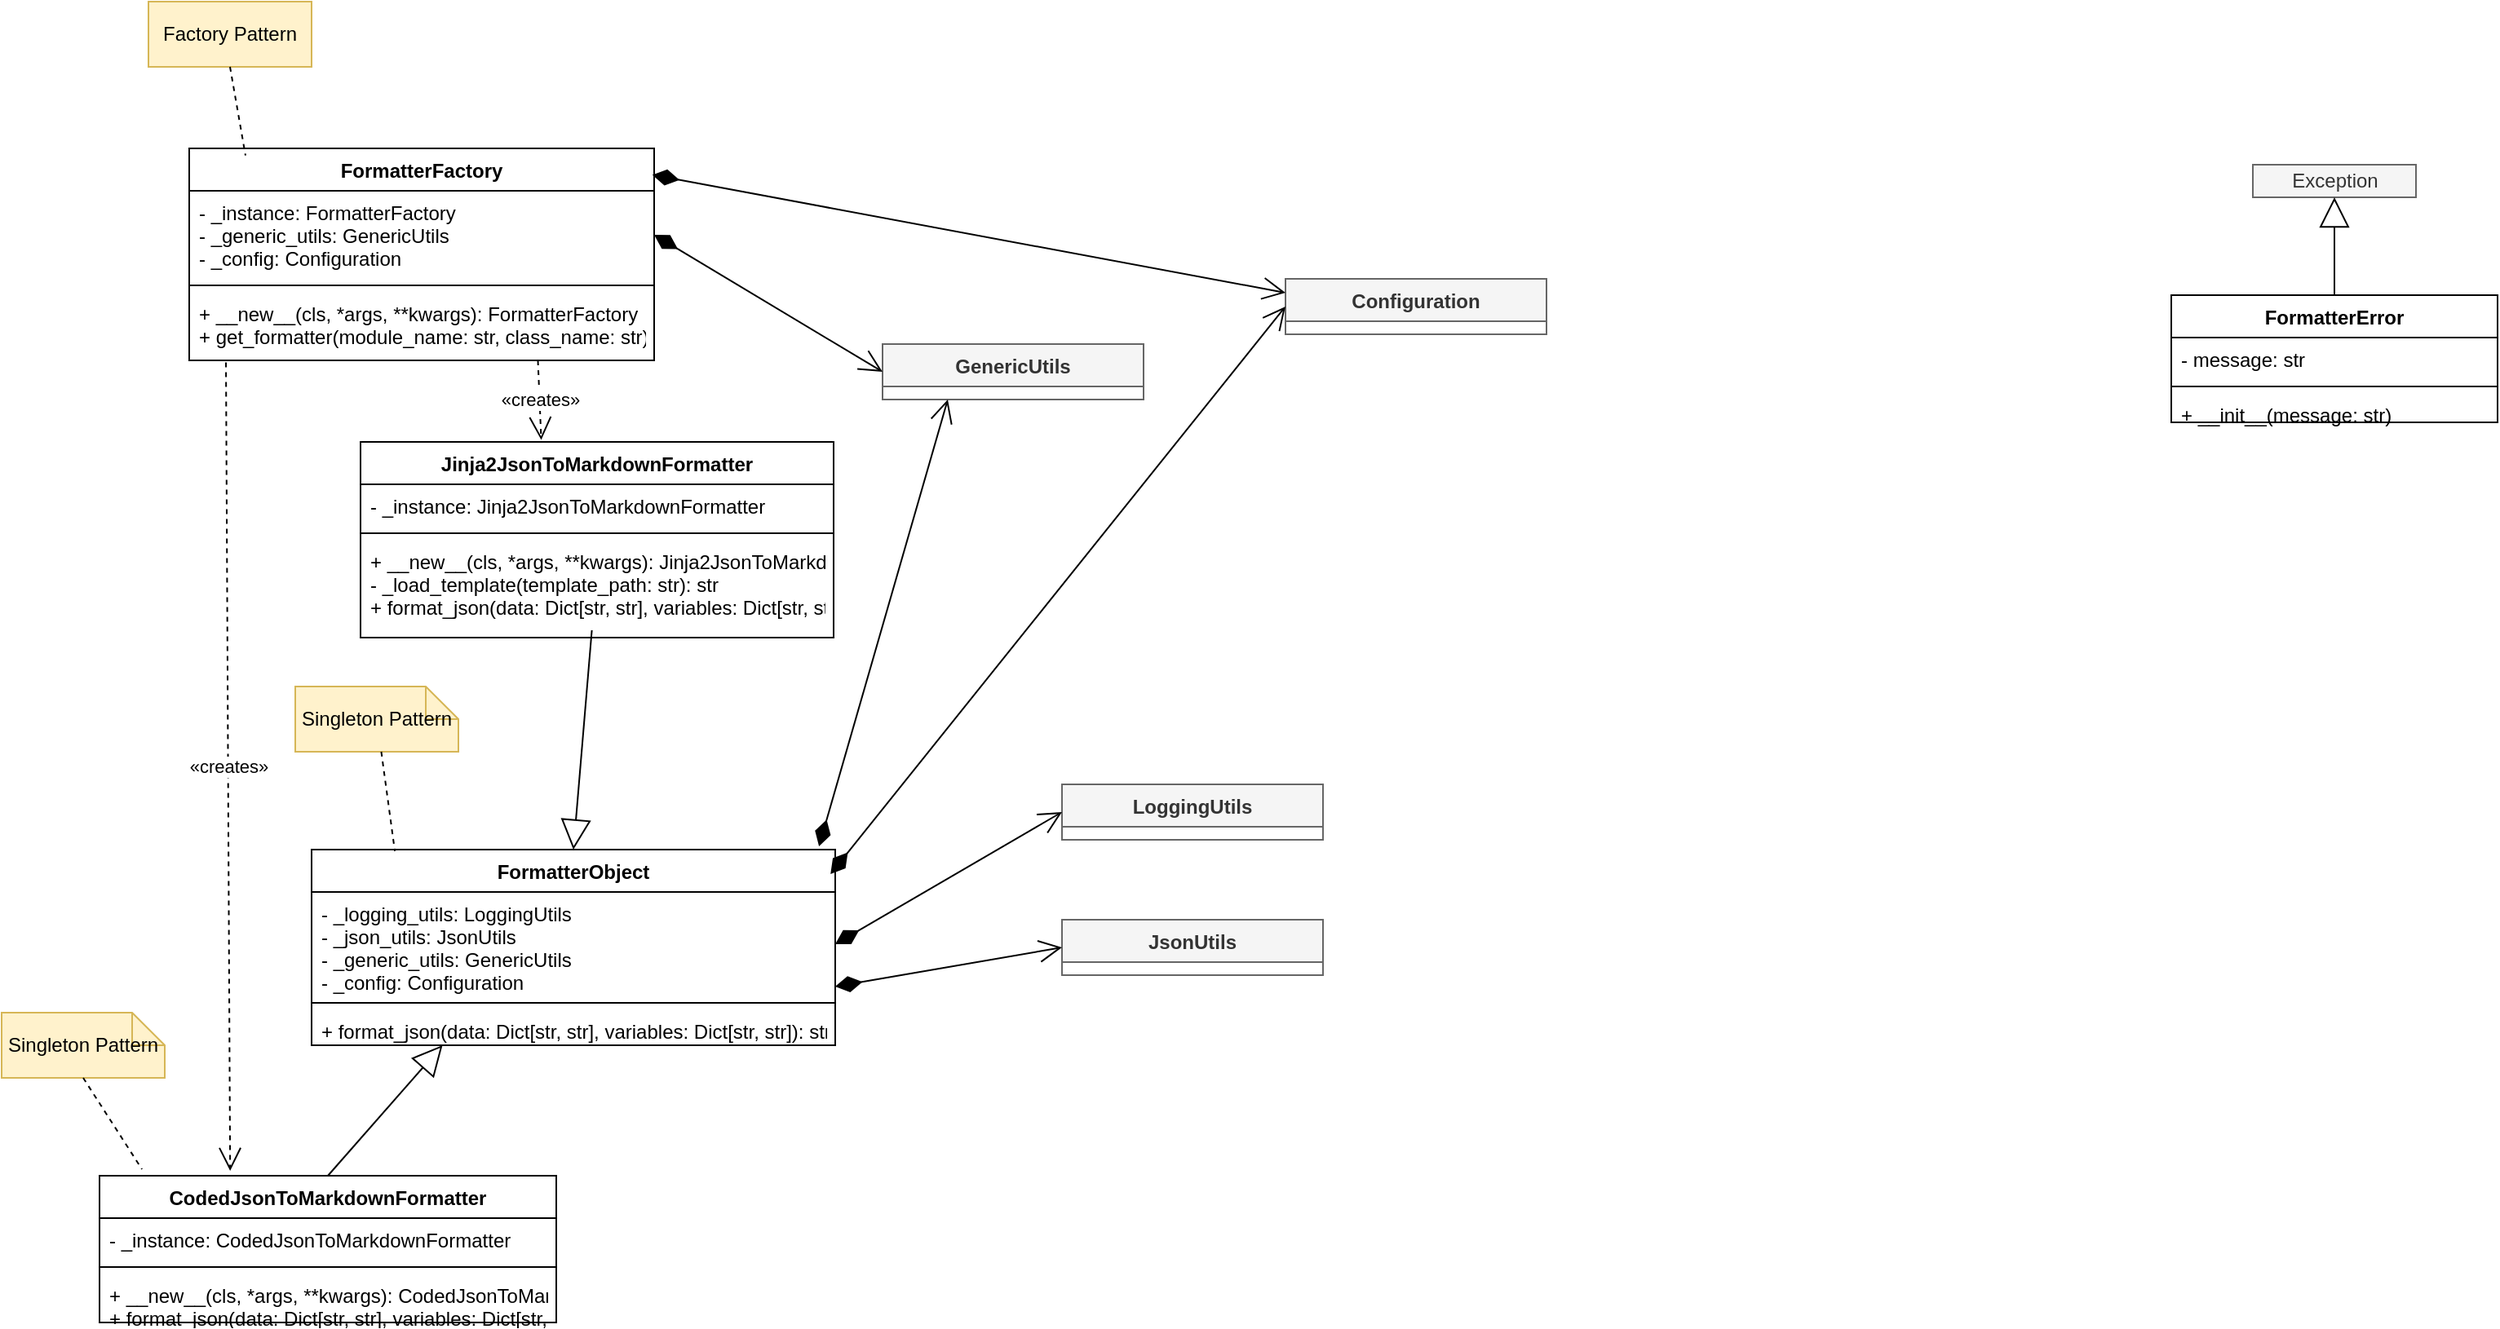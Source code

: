 <mxfile version="26.0.16">
  <diagram id="C5RBs43oDa-KdzZeNtuy" name="Page-1">
    <mxGraphModel dx="909" dy="1912" grid="1" gridSize="10" guides="1" tooltips="1" connect="1" arrows="1" fold="1" page="1" pageScale="1" pageWidth="827" pageHeight="1169" math="0" shadow="0">
      <root>
        <mxCell id="WIyWlLk6GJQsqaUBKTNV-0" />
        <mxCell id="WIyWlLk6GJQsqaUBKTNV-1" parent="WIyWlLk6GJQsqaUBKTNV-0" />
        <mxCell id="Exception" value="Exception" style="html=1;fillColor=#f5f5f5;strokeColor=#666666;fontColor=#333333;" parent="WIyWlLk6GJQsqaUBKTNV-1" vertex="1">
          <mxGeometry x="1420" y="10" width="100" height="20" as="geometry" />
        </mxCell>
        <mxCell id="FormatterError" value="FormatterError" style="swimlane;fontStyle=1;align=center;verticalAlign=top;childLayout=stackLayout;horizontal=1;startSize=26;horizontalStack=0;resizeParent=1;resizeParentMax=0;resizeLast=0;collapsible=1;marginBottom=0;" parent="WIyWlLk6GJQsqaUBKTNV-1" vertex="1">
          <mxGeometry x="1370" y="90" width="200" height="78" as="geometry" />
        </mxCell>
        <mxCell id="FormatterError-attr" value="- message: str" style="text;strokeColor=none;fillColor=none;align=left;verticalAlign=top;spacingLeft=4;spacingRight=4;overflow=hidden;rotatable=0;points=[[0,0.5],[1,0.5]];portConstraint=eastwest;" parent="FormatterError" vertex="1">
          <mxGeometry y="26" width="200" height="26" as="geometry" />
        </mxCell>
        <mxCell id="FormatterError-line" value="" style="line;strokeWidth=1;fillColor=none;align=left;verticalAlign=middle;spacingTop=-1;spacingLeft=3;spacingRight=3;rotatable=0;labelPosition=right;points=[];portConstraint=eastwest;strokeColor=inherit;" parent="FormatterError" vertex="1">
          <mxGeometry y="52" width="200" height="8" as="geometry" />
        </mxCell>
        <mxCell id="FormatterError-method" value="+ __init__(message: str)" style="text;strokeColor=none;fillColor=none;align=left;verticalAlign=top;spacingLeft=4;spacingRight=4;overflow=hidden;rotatable=0;points=[[0,0.5],[1,0.5]];portConstraint=eastwest;" parent="FormatterError" vertex="1">
          <mxGeometry y="60" width="200" height="18" as="geometry" />
        </mxCell>
        <mxCell id="FormatterObject" value="FormatterObject" style="swimlane;fontStyle=1;align=center;verticalAlign=top;childLayout=stackLayout;horizontal=1;startSize=26;horizontalStack=0;resizeParent=1;resizeParentMax=0;resizeLast=0;collapsible=1;marginBottom=0;" parent="WIyWlLk6GJQsqaUBKTNV-1" vertex="1">
          <mxGeometry x="230" y="430" width="321" height="120" as="geometry" />
        </mxCell>
        <mxCell id="FormatterObject-attr" value="- _logging_utils: LoggingUtils&#xa;- _json_utils: JsonUtils&#xa;- _generic_utils: GenericUtils&#xa;- _config: Configuration" style="text;strokeColor=none;fillColor=none;align=left;verticalAlign=top;spacingLeft=4;spacingRight=4;overflow=hidden;rotatable=0;points=[[0,0.5],[1,0.5]];portConstraint=eastwest;" parent="FormatterObject" vertex="1">
          <mxGeometry y="26" width="321" height="64" as="geometry" />
        </mxCell>
        <mxCell id="FormatterObject-line" value="" style="line;strokeWidth=1;fillColor=none;align=left;verticalAlign=middle;spacingTop=-1;spacingLeft=3;spacingRight=3;rotatable=0;labelPosition=right;points=[];portConstraint=eastwest;strokeColor=inherit;" parent="FormatterObject" vertex="1">
          <mxGeometry y="90" width="321" height="8" as="geometry" />
        </mxCell>
        <mxCell id="FormatterObject-method" value="+ format_json(data: Dict[str, str], variables: Dict[str, str]): str" style="text;strokeColor=none;fillColor=none;align=left;verticalAlign=top;spacingLeft=4;spacingRight=4;overflow=hidden;rotatable=0;points=[[0,0.5],[1,0.5]];portConstraint=eastwest;" parent="FormatterObject" vertex="1">
          <mxGeometry y="98" width="321" height="22" as="geometry" />
        </mxCell>
        <mxCell id="FormatterFactory" value="FormatterFactory" style="swimlane;fontStyle=1;align=center;verticalAlign=top;childLayout=stackLayout;horizontal=1;startSize=26;horizontalStack=0;resizeParent=1;resizeParentMax=0;resizeLast=0;collapsible=1;marginBottom=0;" parent="WIyWlLk6GJQsqaUBKTNV-1" vertex="1">
          <mxGeometry x="155" width="285" height="130" as="geometry" />
        </mxCell>
        <mxCell id="FormatterFactory-attr" value="- _instance: FormatterFactory&#xa;- _generic_utils: GenericUtils&#xa;- _config: Configuration" style="text;strokeColor=none;fillColor=none;align=left;verticalAlign=top;spacingLeft=4;spacingRight=4;overflow=hidden;rotatable=0;points=[[0,0.5],[1,0.5]];portConstraint=eastwest;" parent="FormatterFactory" vertex="1">
          <mxGeometry y="26" width="285" height="54" as="geometry" />
        </mxCell>
        <mxCell id="FormatterFactory-line" value="" style="line;strokeWidth=1;fillColor=none;align=left;verticalAlign=middle;spacingTop=-1;spacingLeft=3;spacingRight=3;rotatable=0;labelPosition=right;points=[];portConstraint=eastwest;strokeColor=inherit;" parent="FormatterFactory" vertex="1">
          <mxGeometry y="80" width="285" height="8" as="geometry" />
        </mxCell>
        <mxCell id="FormatterFactory-method" value="+ __new__(cls, *args, **kwargs): FormatterFactory&#xa;+ get_formatter(module_name: str, class_name: str): FormatterObject" style="text;strokeColor=none;fillColor=none;align=left;verticalAlign=top;spacingLeft=4;spacingRight=4;overflow=hidden;rotatable=0;points=[[0,0.5],[1,0.5]];portConstraint=eastwest;" parent="FormatterFactory" vertex="1">
          <mxGeometry y="88" width="285" height="42" as="geometry" />
        </mxCell>
        <mxCell id="CodedJsonToMarkdownFormatter" value="CodedJsonToMarkdownFormatter" style="swimlane;fontStyle=1;align=center;verticalAlign=top;childLayout=stackLayout;horizontal=1;startSize=26;horizontalStack=0;resizeParent=1;resizeParentMax=0;resizeLast=0;collapsible=1;marginBottom=0;" parent="WIyWlLk6GJQsqaUBKTNV-1" vertex="1">
          <mxGeometry x="100" y="630" width="280" height="90" as="geometry" />
        </mxCell>
        <mxCell id="CodedJsonToMarkdownFormatter-attr" value="- _instance: CodedJsonToMarkdownFormatter" style="text;strokeColor=none;fillColor=none;align=left;verticalAlign=top;spacingLeft=4;spacingRight=4;overflow=hidden;rotatable=0;points=[[0,0.5],[1,0.5]];portConstraint=eastwest;" parent="CodedJsonToMarkdownFormatter" vertex="1">
          <mxGeometry y="26" width="280" height="26" as="geometry" />
        </mxCell>
        <mxCell id="CodedJsonToMarkdownFormatter-line" value="" style="line;strokeWidth=1;fillColor=none;align=left;verticalAlign=middle;spacingTop=-1;spacingLeft=3;spacingRight=3;rotatable=0;labelPosition=right;points=[];portConstraint=eastwest;strokeColor=inherit;" parent="CodedJsonToMarkdownFormatter" vertex="1">
          <mxGeometry y="52" width="280" height="8" as="geometry" />
        </mxCell>
        <mxCell id="CodedJsonToMarkdownFormatter-method" value="+ __new__(cls, *args, **kwargs): CodedJsonToMarkdownFormatter&#xa;+ format_json(data: Dict[str, str], variables: Dict[str, str]): str" style="text;strokeColor=none;fillColor=none;align=left;verticalAlign=top;spacingLeft=4;spacingRight=4;overflow=hidden;rotatable=0;points=[[0,0.5],[1,0.5]];portConstraint=eastwest;" parent="CodedJsonToMarkdownFormatter" vertex="1">
          <mxGeometry y="60" width="280" height="30" as="geometry" />
        </mxCell>
        <mxCell id="Jinja2JsonToMarkdownFormatter" value="Jinja2JsonToMarkdownFormatter" style="swimlane;fontStyle=1;align=center;verticalAlign=top;childLayout=stackLayout;horizontal=1;startSize=26;horizontalStack=0;resizeParent=1;resizeParentMax=0;resizeLast=0;collapsible=1;marginBottom=0;" parent="WIyWlLk6GJQsqaUBKTNV-1" vertex="1">
          <mxGeometry x="260" y="180" width="290" height="120" as="geometry" />
        </mxCell>
        <mxCell id="Jinja2JsonToMarkdownFormatter-attr" value="- _instance: Jinja2JsonToMarkdownFormatter" style="text;strokeColor=none;fillColor=none;align=left;verticalAlign=top;spacingLeft=4;spacingRight=4;overflow=hidden;rotatable=0;points=[[0,0.5],[1,0.5]];portConstraint=eastwest;" parent="Jinja2JsonToMarkdownFormatter" vertex="1">
          <mxGeometry y="26" width="290" height="26" as="geometry" />
        </mxCell>
        <mxCell id="Jinja2JsonToMarkdownFormatter-line" value="" style="line;strokeWidth=1;fillColor=none;align=left;verticalAlign=middle;spacingTop=-1;spacingLeft=3;spacingRight=3;rotatable=0;labelPosition=right;points=[];portConstraint=eastwest;strokeColor=inherit;" parent="Jinja2JsonToMarkdownFormatter" vertex="1">
          <mxGeometry y="52" width="290" height="8" as="geometry" />
        </mxCell>
        <mxCell id="Jinja2JsonToMarkdownFormatter-method" value="+ __new__(cls, *args, **kwargs): Jinja2JsonToMarkdownFormatter&#xa;- _load_template(template_path: str): str&#xa;+ format_json(data: Dict[str, str], variables: Dict[str, str]): str" style="text;strokeColor=none;fillColor=none;align=left;verticalAlign=top;spacingLeft=4;spacingRight=4;overflow=hidden;rotatable=0;points=[[0,0.5],[1,0.5]];portConstraint=eastwest;" parent="Jinja2JsonToMarkdownFormatter" vertex="1">
          <mxGeometry y="60" width="290" height="60" as="geometry" />
        </mxCell>
        <mxCell id="Configuration" value="Configuration" style="swimlane;fontStyle=1;align=center;verticalAlign=top;childLayout=stackLayout;horizontal=1;startSize=26;horizontalStack=0;resizeParent=1;resizeParentMax=0;resizeLast=0;collapsible=1;marginBottom=0;fillColor=#f5f5f5;strokeColor=#666666;fontColor=#333333;" parent="WIyWlLk6GJQsqaUBKTNV-1" vertex="1">
          <mxGeometry x="827" y="80" width="160" height="34" as="geometry" />
        </mxCell>
        <mxCell id="LoggingUtils" value="LoggingUtils" style="swimlane;fontStyle=1;align=center;verticalAlign=top;childLayout=stackLayout;horizontal=1;startSize=26;horizontalStack=0;resizeParent=1;resizeParentMax=0;resizeLast=0;collapsible=1;marginBottom=0;fillColor=#f5f5f5;strokeColor=#666666;fontColor=#333333;" parent="WIyWlLk6GJQsqaUBKTNV-1" vertex="1">
          <mxGeometry x="690" y="390" width="160" height="34" as="geometry" />
        </mxCell>
        <mxCell id="JsonUtils" value="JsonUtils" style="swimlane;fontStyle=1;align=center;verticalAlign=top;childLayout=stackLayout;horizontal=1;startSize=26;horizontalStack=0;resizeParent=1;resizeParentMax=0;resizeLast=0;collapsible=1;marginBottom=0;fillColor=#f5f5f5;strokeColor=#666666;fontColor=#333333;" parent="WIyWlLk6GJQsqaUBKTNV-1" vertex="1">
          <mxGeometry x="690" y="473" width="160" height="34" as="geometry" />
        </mxCell>
        <mxCell id="GenericUtils" value="GenericUtils" style="swimlane;fontStyle=1;align=center;verticalAlign=top;childLayout=stackLayout;horizontal=1;startSize=26;horizontalStack=0;resizeParent=1;resizeParentMax=0;resizeLast=0;collapsible=1;marginBottom=0;fillColor=#f5f5f5;strokeColor=#666666;fontColor=#333333;" parent="WIyWlLk6GJQsqaUBKTNV-1" vertex="1">
          <mxGeometry x="580" y="120" width="160" height="34" as="geometry" />
        </mxCell>
        <mxCell id="extends-exception" value="" style="endArrow=block;endSize=16;endFill=0;html=1;rounded=0;exitX=0.5;exitY=0;exitDx=0;exitDy=0;entryX=0.5;entryY=1;entryDx=0;entryDy=0;noEdgeStyle=1;orthogonal=1;" parent="WIyWlLk6GJQsqaUBKTNV-1" source="FormatterError" target="Exception" edge="1">
          <mxGeometry width="160" relative="1" as="geometry">
            <mxPoint x="249" y="49" as="sourcePoint" />
            <mxPoint x="249" y="19" as="targetPoint" />
            <Array as="points" />
          </mxGeometry>
        </mxCell>
        <mxCell id="extends-formatter1" value="" style="endArrow=block;endSize=16;endFill=0;html=1;rounded=0;exitX=0.5;exitY=0;exitDx=0;exitDy=0;entryX=0.25;entryY=1;entryDx=0;entryDy=0;orthogonal=1;" parent="WIyWlLk6GJQsqaUBKTNV-1" source="CodedJsonToMarkdownFormatter" target="FormatterObject" edge="1">
          <mxGeometry width="160" relative="1" as="geometry">
            <mxPoint x="409" y="319" as="sourcePoint" />
            <mxPoint x="499" y="189" as="targetPoint" />
          </mxGeometry>
        </mxCell>
        <mxCell id="extends-formatter2" value="" style="endArrow=block;endSize=16;endFill=0;html=1;rounded=0;entryX=0.5;entryY=0;entryDx=0;entryDy=0;orthogonal=1;exitX=0.489;exitY=0.925;exitDx=0;exitDy=0;exitPerimeter=0;" parent="WIyWlLk6GJQsqaUBKTNV-1" source="Jinja2JsonToMarkdownFormatter-method" target="FormatterObject" edge="1">
          <mxGeometry width="160" relative="1" as="geometry">
            <mxPoint x="370" y="300" as="sourcePoint" />
            <mxPoint x="639" y="189" as="targetPoint" />
          </mxGeometry>
        </mxCell>
        <mxCell id="uses-config1" value="" style="endArrow=open;html=1;endSize=12;startArrow=diamondThin;startSize=14;startFill=1;edgeStyle=orthogonalEdgeStyle;rounded=0;exitX=0.991;exitY=0.125;exitDx=0;exitDy=0;entryX=0;entryY=0.5;entryDx=0;entryDy=0;noEdgeStyle=1;orthogonal=1;exitPerimeter=0;" parent="WIyWlLk6GJQsqaUBKTNV-1" source="FormatterObject" target="Configuration" edge="1">
          <mxGeometry relative="1" as="geometry">
            <mxPoint x="719" y="76" as="sourcePoint" />
            <mxPoint x="749" y="76" as="targetPoint" />
            <Array as="points" />
          </mxGeometry>
        </mxCell>
        <mxCell id="uses-logging" value="" style="endArrow=open;html=1;endSize=12;startArrow=diamondThin;startSize=14;startFill=1;edgeStyle=orthogonalEdgeStyle;rounded=0;exitX=1;exitY=0.5;exitDx=0;exitDy=0;entryX=0;entryY=0.5;entryDx=0;entryDy=0;noEdgeStyle=1;orthogonal=1;" parent="WIyWlLk6GJQsqaUBKTNV-1" source="FormatterObject-attr" target="LoggingUtils" edge="1">
          <mxGeometry relative="1" as="geometry">
            <mxPoint x="719" y="126" as="sourcePoint" />
            <mxPoint x="749" y="126" as="targetPoint" />
            <Array as="points" />
          </mxGeometry>
        </mxCell>
        <mxCell id="uses-json" value="" style="endArrow=open;html=1;endSize=12;startArrow=diamondThin;startSize=14;startFill=1;edgeStyle=orthogonalEdgeStyle;rounded=0;exitX=1;exitY=0.906;exitDx=0;exitDy=0;entryX=0;entryY=0.5;entryDx=0;entryDy=0;noEdgeStyle=1;orthogonal=1;exitPerimeter=0;" parent="WIyWlLk6GJQsqaUBKTNV-1" source="FormatterObject-attr" target="JsonUtils" edge="1">
          <mxGeometry relative="1" as="geometry">
            <mxPoint x="719" y="176" as="sourcePoint" />
            <mxPoint x="749" y="176" as="targetPoint" />
            <Array as="points" />
          </mxGeometry>
        </mxCell>
        <mxCell id="uses-generic1" value="" style="endArrow=open;html=1;endSize=12;startArrow=diamondThin;startSize=14;startFill=1;edgeStyle=orthogonalEdgeStyle;rounded=0;exitX=0.969;exitY=-0.017;exitDx=0;exitDy=0;entryX=0.25;entryY=1;entryDx=0;entryDy=0;noEdgeStyle=1;orthogonal=1;exitPerimeter=0;" parent="WIyWlLk6GJQsqaUBKTNV-1" source="FormatterObject" target="GenericUtils" edge="1">
          <mxGeometry relative="1" as="geometry">
            <mxPoint x="719" y="226" as="sourcePoint" />
            <mxPoint x="749" y="226" as="targetPoint" />
            <Array as="points" />
          </mxGeometry>
        </mxCell>
        <mxCell id="uses-config2" value="" style="endArrow=open;html=1;endSize=12;startArrow=diamondThin;startSize=14;startFill=1;edgeStyle=orthogonalEdgeStyle;rounded=0;exitX=0.996;exitY=0.125;exitDx=0;exitDy=0;entryX=0;entryY=0.25;entryDx=0;entryDy=0;noEdgeStyle=1;orthogonal=1;exitPerimeter=0;" parent="WIyWlLk6GJQsqaUBKTNV-1" source="FormatterFactory" target="Configuration" edge="1">
          <mxGeometry relative="1" as="geometry">
            <mxPoint x="439" y="232" as="sourcePoint" />
            <mxPoint x="829" y="99" as="targetPoint" />
            <Array as="points" />
          </mxGeometry>
        </mxCell>
        <mxCell id="uses-generic2" value="" style="endArrow=open;html=1;endSize=12;startArrow=diamondThin;startSize=14;startFill=1;edgeStyle=orthogonalEdgeStyle;rounded=0;exitX=1;exitY=0.5;exitDx=0;exitDy=0;entryX=0;entryY=0.5;entryDx=0;entryDy=0;noEdgeStyle=1;orthogonal=1;" parent="WIyWlLk6GJQsqaUBKTNV-1" source="FormatterFactory-attr" target="GenericUtils" edge="1">
          <mxGeometry relative="1" as="geometry">
            <mxPoint x="439" y="232" as="sourcePoint" />
            <mxPoint x="749" y="226" as="targetPoint" />
            <Array as="points" />
          </mxGeometry>
        </mxCell>
        <mxCell id="creates" value="«creates»" style="endArrow=open;endSize=12;dashed=1;html=1;rounded=0;entryX=0.286;entryY=-0.033;entryDx=0;entryDy=0;orthogonal=1;entryPerimeter=0;exitX=0.079;exitY=1.031;exitDx=0;exitDy=0;exitPerimeter=0;" parent="WIyWlLk6GJQsqaUBKTNV-1" source="FormatterFactory-method" target="CodedJsonToMarkdownFormatter" edge="1">
          <mxGeometry width="160" relative="1" as="geometry">
            <mxPoint x="289" y="309" as="sourcePoint" />
            <mxPoint x="449" y="309" as="targetPoint" />
          </mxGeometry>
        </mxCell>
        <mxCell id="creates2" value="«creates»" style="endArrow=open;endSize=12;dashed=1;html=1;rounded=0;exitX=0.75;exitY=1;exitDx=0;exitDy=0;entryX=0.382;entryY=-0.01;entryDx=0;entryDy=0;orthogonal=1;entryPerimeter=0;" parent="WIyWlLk6GJQsqaUBKTNV-1" source="FormatterFactory" target="Jinja2JsonToMarkdownFormatter" edge="1">
          <mxGeometry width="160" relative="1" as="geometry">
            <mxPoint x="359" y="309" as="sourcePoint" />
            <mxPoint x="419" y="349" as="targetPoint" />
          </mxGeometry>
        </mxCell>
        <mxCell id="note1" value="Singleton Pattern" style="shape=note;size=20;whiteSpace=wrap;html=1;fillColor=#fff2cc;strokeColor=#d6b656;" parent="WIyWlLk6GJQsqaUBKTNV-1" vertex="1">
          <mxGeometry x="40" y="530" width="100" height="40" as="geometry" />
        </mxCell>
        <mxCell id="note-connector1" value="" style="endArrow=none;dashed=1;html=1;rounded=0;exitX=0.5;exitY=1;exitDx=0;exitDy=0;exitPerimeter=0;noEdgeStyle=1;orthogonal=1;entryX=0.093;entryY=-0.044;entryDx=0;entryDy=0;entryPerimeter=0;" parent="WIyWlLk6GJQsqaUBKTNV-1" source="note1" target="CodedJsonToMarkdownFormatter" edge="1">
          <mxGeometry width="50" height="50" relative="1" as="geometry">
            <mxPoint x="259" y="359" as="sourcePoint" />
            <mxPoint x="100" y="460" as="targetPoint" />
            <Array as="points" />
          </mxGeometry>
        </mxCell>
        <mxCell id="note2" value="Factory Pattern" style="shape=note;size=0;whiteSpace=wrap;html=1;fillColor=#fff2cc;strokeColor=#d6b656;" parent="WIyWlLk6GJQsqaUBKTNV-1" vertex="1">
          <mxGeometry x="130" y="-90" width="100" height="40" as="geometry" />
        </mxCell>
        <mxCell id="note-connector2" value="" style="endArrow=none;dashed=1;html=1;rounded=0;exitX=0.5;exitY=1;exitDx=0;exitDy=0;exitPerimeter=0;entryX=0.121;entryY=0.033;entryDx=0;entryDy=0;noEdgeStyle=1;orthogonal=1;entryPerimeter=0;" parent="WIyWlLk6GJQsqaUBKTNV-1" source="note2" target="FormatterFactory" edge="1">
          <mxGeometry width="50" height="50" relative="1" as="geometry">
            <mxPoint x="259" y="159" as="sourcePoint" />
            <mxPoint x="309" y="109" as="targetPoint" />
            <Array as="points" />
          </mxGeometry>
        </mxCell>
        <mxCell id="DWbx2ITpjy8Ppw4fOh1X-0" value="Singleton Pattern" style="shape=note;size=20;whiteSpace=wrap;html=1;fillColor=#fff2cc;strokeColor=#d6b656;" parent="WIyWlLk6GJQsqaUBKTNV-1" vertex="1">
          <mxGeometry x="220" y="330" width="100" height="40" as="geometry" />
        </mxCell>
        <mxCell id="DWbx2ITpjy8Ppw4fOh1X-1" style="rounded=0;orthogonalLoop=1;jettySize=auto;html=1;entryX=0.159;entryY=0.008;entryDx=0;entryDy=0;entryPerimeter=0;dashed=1;endArrow=none;startFill=0;" parent="WIyWlLk6GJQsqaUBKTNV-1" source="DWbx2ITpjy8Ppw4fOh1X-0" target="FormatterObject" edge="1">
          <mxGeometry relative="1" as="geometry" />
        </mxCell>
      </root>
    </mxGraphModel>
  </diagram>
</mxfile>
